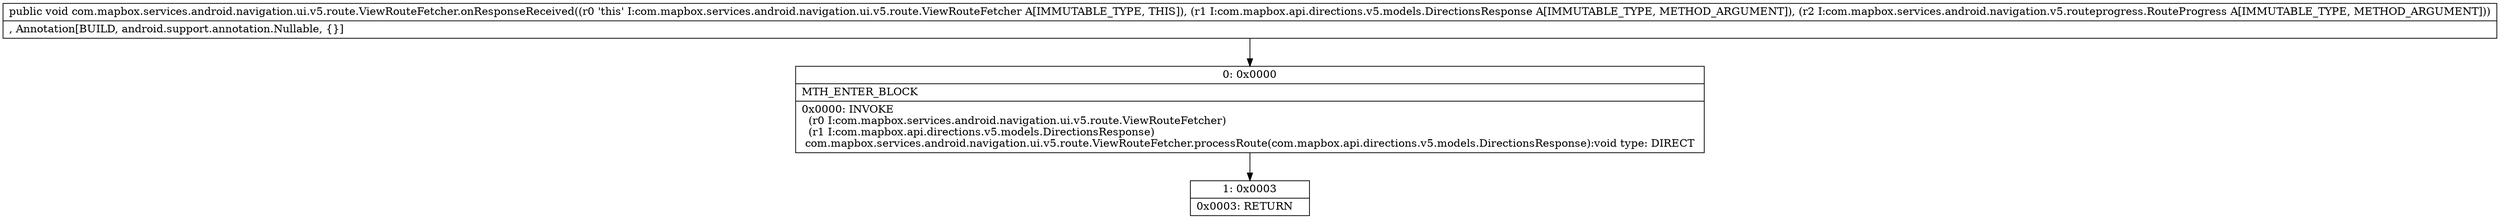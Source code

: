 digraph "CFG forcom.mapbox.services.android.navigation.ui.v5.route.ViewRouteFetcher.onResponseReceived(Lcom\/mapbox\/api\/directions\/v5\/models\/DirectionsResponse;Lcom\/mapbox\/services\/android\/navigation\/v5\/routeprogress\/RouteProgress;)V" {
Node_0 [shape=record,label="{0\:\ 0x0000|MTH_ENTER_BLOCK\l|0x0000: INVOKE  \l  (r0 I:com.mapbox.services.android.navigation.ui.v5.route.ViewRouteFetcher)\l  (r1 I:com.mapbox.api.directions.v5.models.DirectionsResponse)\l com.mapbox.services.android.navigation.ui.v5.route.ViewRouteFetcher.processRoute(com.mapbox.api.directions.v5.models.DirectionsResponse):void type: DIRECT \l}"];
Node_1 [shape=record,label="{1\:\ 0x0003|0x0003: RETURN   \l}"];
MethodNode[shape=record,label="{public void com.mapbox.services.android.navigation.ui.v5.route.ViewRouteFetcher.onResponseReceived((r0 'this' I:com.mapbox.services.android.navigation.ui.v5.route.ViewRouteFetcher A[IMMUTABLE_TYPE, THIS]), (r1 I:com.mapbox.api.directions.v5.models.DirectionsResponse A[IMMUTABLE_TYPE, METHOD_ARGUMENT]), (r2 I:com.mapbox.services.android.navigation.v5.routeprogress.RouteProgress A[IMMUTABLE_TYPE, METHOD_ARGUMENT]))  | , Annotation[BUILD, android.support.annotation.Nullable, \{\}]\l}"];
MethodNode -> Node_0;
Node_0 -> Node_1;
}

